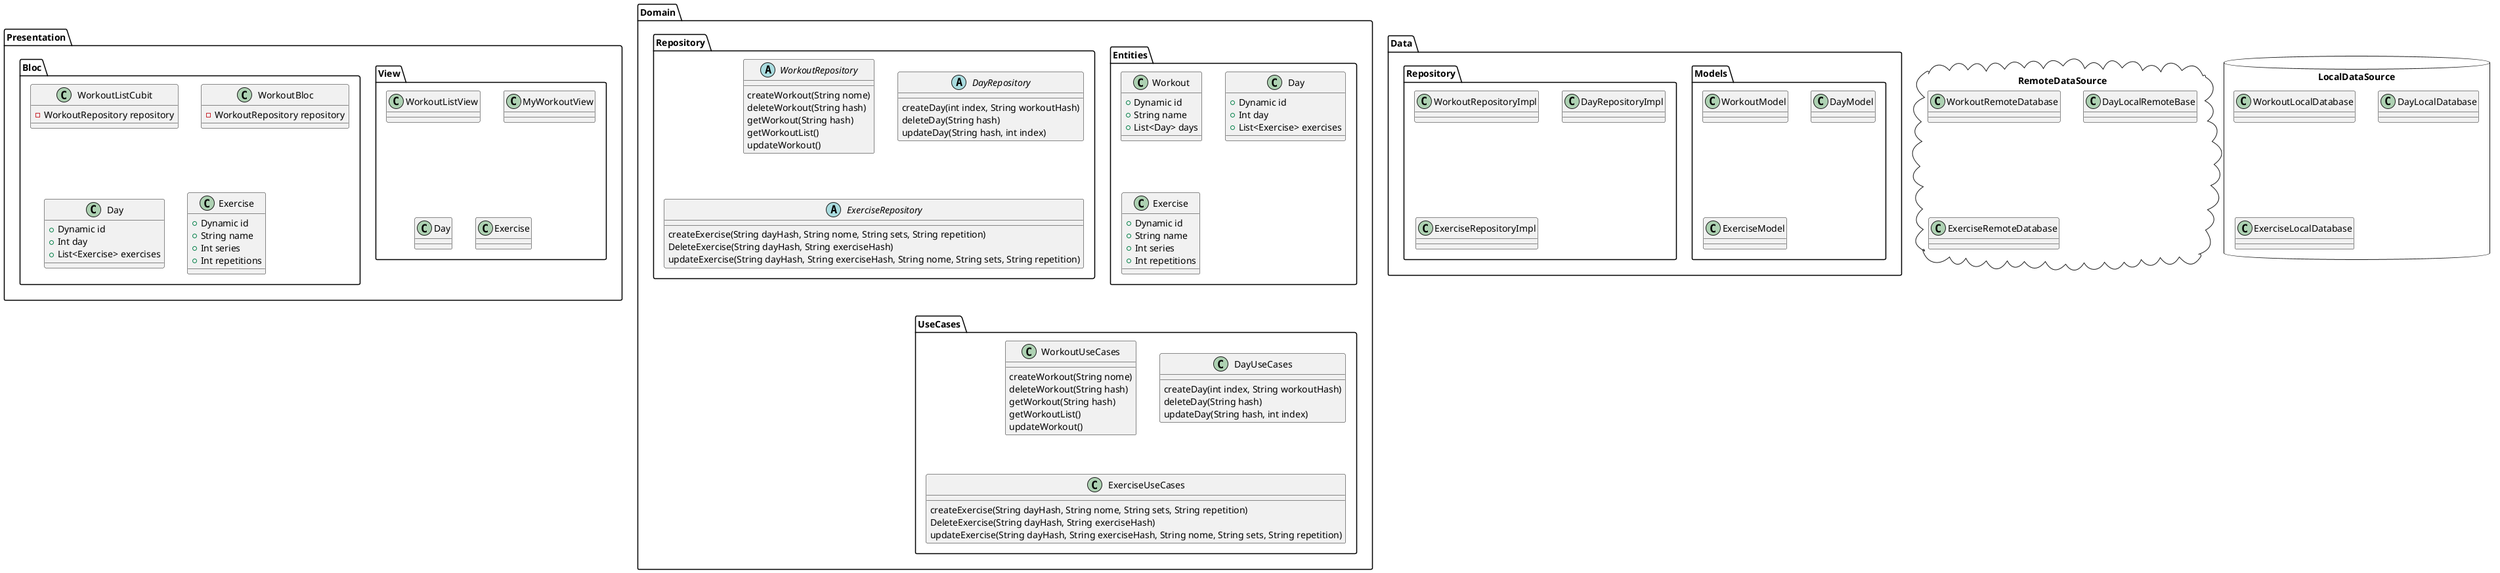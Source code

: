 @startuml

package Presentation.View <<Folder>> {
  class WorkoutListView{}
  class MyWorkoutView{}
  class Day{}
  class Exercise{}
}

package Presentation.Bloc <<Folder>> {
  class WorkoutListCubit{
    -WorkoutRepository repository
  }

  class WorkoutBloc{
      -WorkoutRepository repository
  }

  class Day{
    +Dynamic id
    +Int day
    +List<Exercise> exercises
  }
  class Exercise{
    +Dynamic id
    +String name
    +Int series
    +Int repetitions
  }
}

package Domain.Entities <<Folder>> {
  class Workout{
    +Dynamic id
    +String name
    +List<Day> days
  }
  class Day{
    +Dynamic id
    +Int day
    +List<Exercise> exercises
  }
  class Exercise{
    +Dynamic id
    +String name
    +Int series
    +Int repetitions
  }
}

package Domain.Repository <<Folder>> {
  abstract class WorkoutRepository{
    createWorkout(String nome)
    deleteWorkout(String hash)
    getWorkout(String hash)
    getWorkoutList()
    updateWorkout()
  }
  abstract class DayRepository{
    createDay(int index, String workoutHash)
    deleteDay(String hash)
    updateDay(String hash, int index)
  }
  abstract class ExerciseRepository{
    createExercise(String dayHash, String nome, String sets, String repetition)
    DeleteExercise(String dayHash, String exerciseHash)
    updateExercise(String dayHash, String exerciseHash, String nome, String sets, String repetition)
  }
}

package Domain.UseCases <<Folder>> {
  class WorkoutUseCases{
    createWorkout(String nome)
    deleteWorkout(String hash)
    getWorkout(String hash)
    getWorkoutList()
    updateWorkout()
  }
  class DayUseCases{
    createDay(int index, String workoutHash)
    deleteDay(String hash)
    updateDay(String hash, int index)
  }
  class ExerciseUseCases{
    createExercise(String dayHash, String nome, String sets, String repetition)
    DeleteExercise(String dayHash, String exerciseHash)
    updateExercise(String dayHash, String exerciseHash, String nome, String sets, String repetition)
  }
}

package Data.Models <<Folder>> {
  class WorkoutModel
  class DayModel
  class ExerciseModel
}

package Data.Repository <<Folder>> {
  class WorkoutRepositoryImpl
  class DayRepositoryImpl
  class ExerciseRepositoryImpl
}

package RemoteDataSource <<Cloud>> {
  class WorkoutRemoteDatabase
  class DayLocalRemoteBase
  class ExerciseRemoteDatabase
}

package LocalDataSource <<Database>> {
  class WorkoutLocalDatabase
  class DayLocalDatabase
  class ExerciseLocalDatabase
}

@enduml